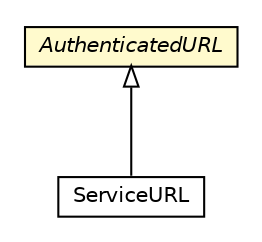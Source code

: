 #!/usr/local/bin/dot
#
# Class diagram 
# Generated by UMLGraph version R5_6-24-gf6e263 (http://www.umlgraph.org/)
#

digraph G {
	edge [fontname="Helvetica",fontsize=10,labelfontname="Helvetica",labelfontsize=10];
	node [fontname="Helvetica",fontsize=10,shape=plaintext];
	nodesep=0.25;
	ranksep=0.5;
	// ch.ethz.iks.slp.ServiceURL
	c128613 [label=<<table title="ch.ethz.iks.slp.ServiceURL" border="0" cellborder="1" cellspacing="0" cellpadding="2" port="p" href="../ServiceURL.html">
		<tr><td><table border="0" cellspacing="0" cellpadding="1">
<tr><td align="center" balign="center"> ServiceURL </td></tr>
		</table></td></tr>
		</table>>, URL="../ServiceURL.html", fontname="Helvetica", fontcolor="black", fontsize=10.0];
	// ch.ethz.iks.slp.impl.AuthenticatedURL
	c128623 [label=<<table title="ch.ethz.iks.slp.impl.AuthenticatedURL" border="0" cellborder="1" cellspacing="0" cellpadding="2" port="p" bgcolor="lemonChiffon" href="./AuthenticatedURL.html">
		<tr><td><table border="0" cellspacing="0" cellpadding="1">
<tr><td align="center" balign="center"><font face="Helvetica-Oblique"> AuthenticatedURL </font></td></tr>
		</table></td></tr>
		</table>>, URL="./AuthenticatedURL.html", fontname="Helvetica", fontcolor="black", fontsize=10.0];
	//ch.ethz.iks.slp.ServiceURL extends ch.ethz.iks.slp.impl.AuthenticatedURL
	c128623:p -> c128613:p [dir=back,arrowtail=empty];
}

